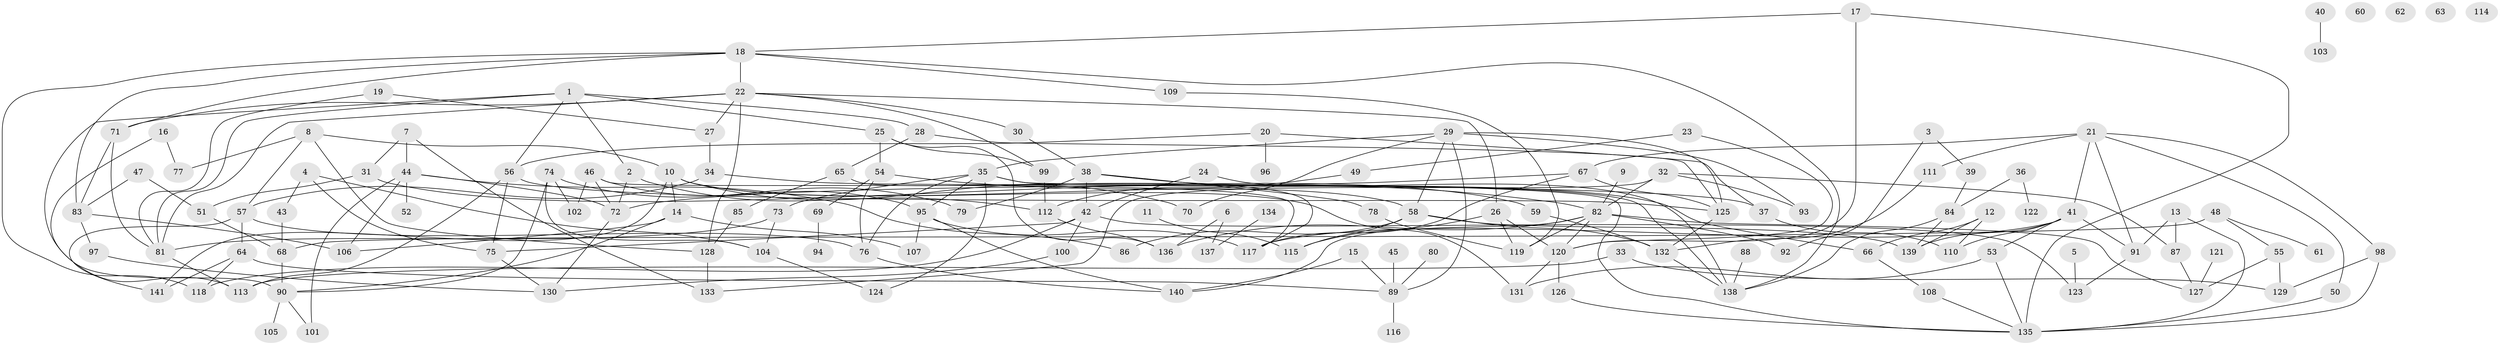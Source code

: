 // Generated by graph-tools (version 1.1) at 2025/49/03/09/25 03:49:03]
// undirected, 141 vertices, 224 edges
graph export_dot {
graph [start="1"]
  node [color=gray90,style=filled];
  1;
  2;
  3;
  4;
  5;
  6;
  7;
  8;
  9;
  10;
  11;
  12;
  13;
  14;
  15;
  16;
  17;
  18;
  19;
  20;
  21;
  22;
  23;
  24;
  25;
  26;
  27;
  28;
  29;
  30;
  31;
  32;
  33;
  34;
  35;
  36;
  37;
  38;
  39;
  40;
  41;
  42;
  43;
  44;
  45;
  46;
  47;
  48;
  49;
  50;
  51;
  52;
  53;
  54;
  55;
  56;
  57;
  58;
  59;
  60;
  61;
  62;
  63;
  64;
  65;
  66;
  67;
  68;
  69;
  70;
  71;
  72;
  73;
  74;
  75;
  76;
  77;
  78;
  79;
  80;
  81;
  82;
  83;
  84;
  85;
  86;
  87;
  88;
  89;
  90;
  91;
  92;
  93;
  94;
  95;
  96;
  97;
  98;
  99;
  100;
  101;
  102;
  103;
  104;
  105;
  106;
  107;
  108;
  109;
  110;
  111;
  112;
  113;
  114;
  115;
  116;
  117;
  118;
  119;
  120;
  121;
  122;
  123;
  124;
  125;
  126;
  127;
  128;
  129;
  130;
  131;
  132;
  133;
  134;
  135;
  136;
  137;
  138;
  139;
  140;
  141;
  1 -- 2;
  1 -- 25;
  1 -- 28;
  1 -- 56;
  1 -- 81;
  1 -- 90;
  2 -- 72;
  2 -- 112;
  3 -- 39;
  3 -- 92;
  4 -- 43;
  4 -- 75;
  4 -- 104;
  5 -- 123;
  6 -- 136;
  6 -- 137;
  7 -- 31;
  7 -- 44;
  7 -- 133;
  8 -- 10;
  8 -- 57;
  8 -- 77;
  8 -- 128;
  9 -- 82;
  10 -- 14;
  10 -- 58;
  10 -- 70;
  10 -- 131;
  10 -- 141;
  11 -- 115;
  12 -- 66;
  12 -- 110;
  12 -- 139;
  13 -- 87;
  13 -- 91;
  13 -- 135;
  14 -- 90;
  14 -- 106;
  14 -- 107;
  15 -- 89;
  15 -- 140;
  16 -- 77;
  16 -- 113;
  17 -- 18;
  17 -- 120;
  17 -- 135;
  18 -- 22;
  18 -- 71;
  18 -- 83;
  18 -- 109;
  18 -- 118;
  18 -- 138;
  19 -- 27;
  19 -- 81;
  20 -- 37;
  20 -- 56;
  20 -- 96;
  21 -- 41;
  21 -- 50;
  21 -- 67;
  21 -- 91;
  21 -- 98;
  21 -- 111;
  22 -- 26;
  22 -- 27;
  22 -- 30;
  22 -- 71;
  22 -- 81;
  22 -- 99;
  22 -- 128;
  23 -- 49;
  23 -- 120;
  24 -- 42;
  24 -- 138;
  25 -- 54;
  25 -- 99;
  25 -- 136;
  26 -- 115;
  26 -- 119;
  26 -- 120;
  27 -- 34;
  28 -- 65;
  28 -- 125;
  29 -- 35;
  29 -- 58;
  29 -- 70;
  29 -- 89;
  29 -- 93;
  29 -- 125;
  30 -- 38;
  31 -- 51;
  31 -- 59;
  32 -- 82;
  32 -- 87;
  32 -- 93;
  32 -- 133;
  33 -- 113;
  33 -- 129;
  34 -- 37;
  34 -- 57;
  35 -- 73;
  35 -- 76;
  35 -- 95;
  35 -- 124;
  35 -- 135;
  35 -- 138;
  36 -- 84;
  36 -- 122;
  37 -- 110;
  38 -- 42;
  38 -- 66;
  38 -- 78;
  38 -- 79;
  39 -- 84;
  40 -- 103;
  41 -- 53;
  41 -- 91;
  41 -- 110;
  41 -- 117;
  41 -- 139;
  42 -- 75;
  42 -- 100;
  42 -- 118;
  42 -- 123;
  43 -- 68;
  44 -- 52;
  44 -- 72;
  44 -- 86;
  44 -- 101;
  44 -- 106;
  45 -- 89;
  46 -- 72;
  46 -- 95;
  46 -- 102;
  46 -- 117;
  47 -- 51;
  47 -- 83;
  48 -- 55;
  48 -- 61;
  48 -- 68;
  49 -- 112;
  50 -- 135;
  51 -- 68;
  53 -- 131;
  53 -- 135;
  54 -- 69;
  54 -- 76;
  54 -- 82;
  55 -- 127;
  55 -- 129;
  56 -- 75;
  56 -- 113;
  56 -- 125;
  57 -- 64;
  57 -- 76;
  57 -- 141;
  58 -- 86;
  58 -- 115;
  58 -- 132;
  58 -- 139;
  59 -- 132;
  64 -- 89;
  64 -- 118;
  64 -- 141;
  65 -- 85;
  65 -- 117;
  66 -- 108;
  67 -- 72;
  67 -- 117;
  67 -- 125;
  68 -- 90;
  69 -- 94;
  71 -- 81;
  71 -- 83;
  72 -- 130;
  73 -- 81;
  73 -- 104;
  74 -- 79;
  74 -- 90;
  74 -- 102;
  74 -- 104;
  75 -- 130;
  76 -- 140;
  78 -- 119;
  80 -- 89;
  81 -- 113;
  82 -- 92;
  82 -- 119;
  82 -- 120;
  82 -- 127;
  82 -- 136;
  82 -- 140;
  83 -- 97;
  83 -- 106;
  84 -- 138;
  84 -- 139;
  85 -- 128;
  87 -- 127;
  88 -- 138;
  89 -- 116;
  90 -- 101;
  90 -- 105;
  91 -- 123;
  95 -- 107;
  95 -- 117;
  95 -- 140;
  97 -- 130;
  98 -- 129;
  98 -- 135;
  99 -- 112;
  100 -- 130;
  104 -- 124;
  108 -- 135;
  109 -- 119;
  111 -- 132;
  112 -- 136;
  120 -- 126;
  120 -- 131;
  121 -- 127;
  125 -- 132;
  126 -- 135;
  128 -- 133;
  132 -- 138;
  134 -- 137;
}

